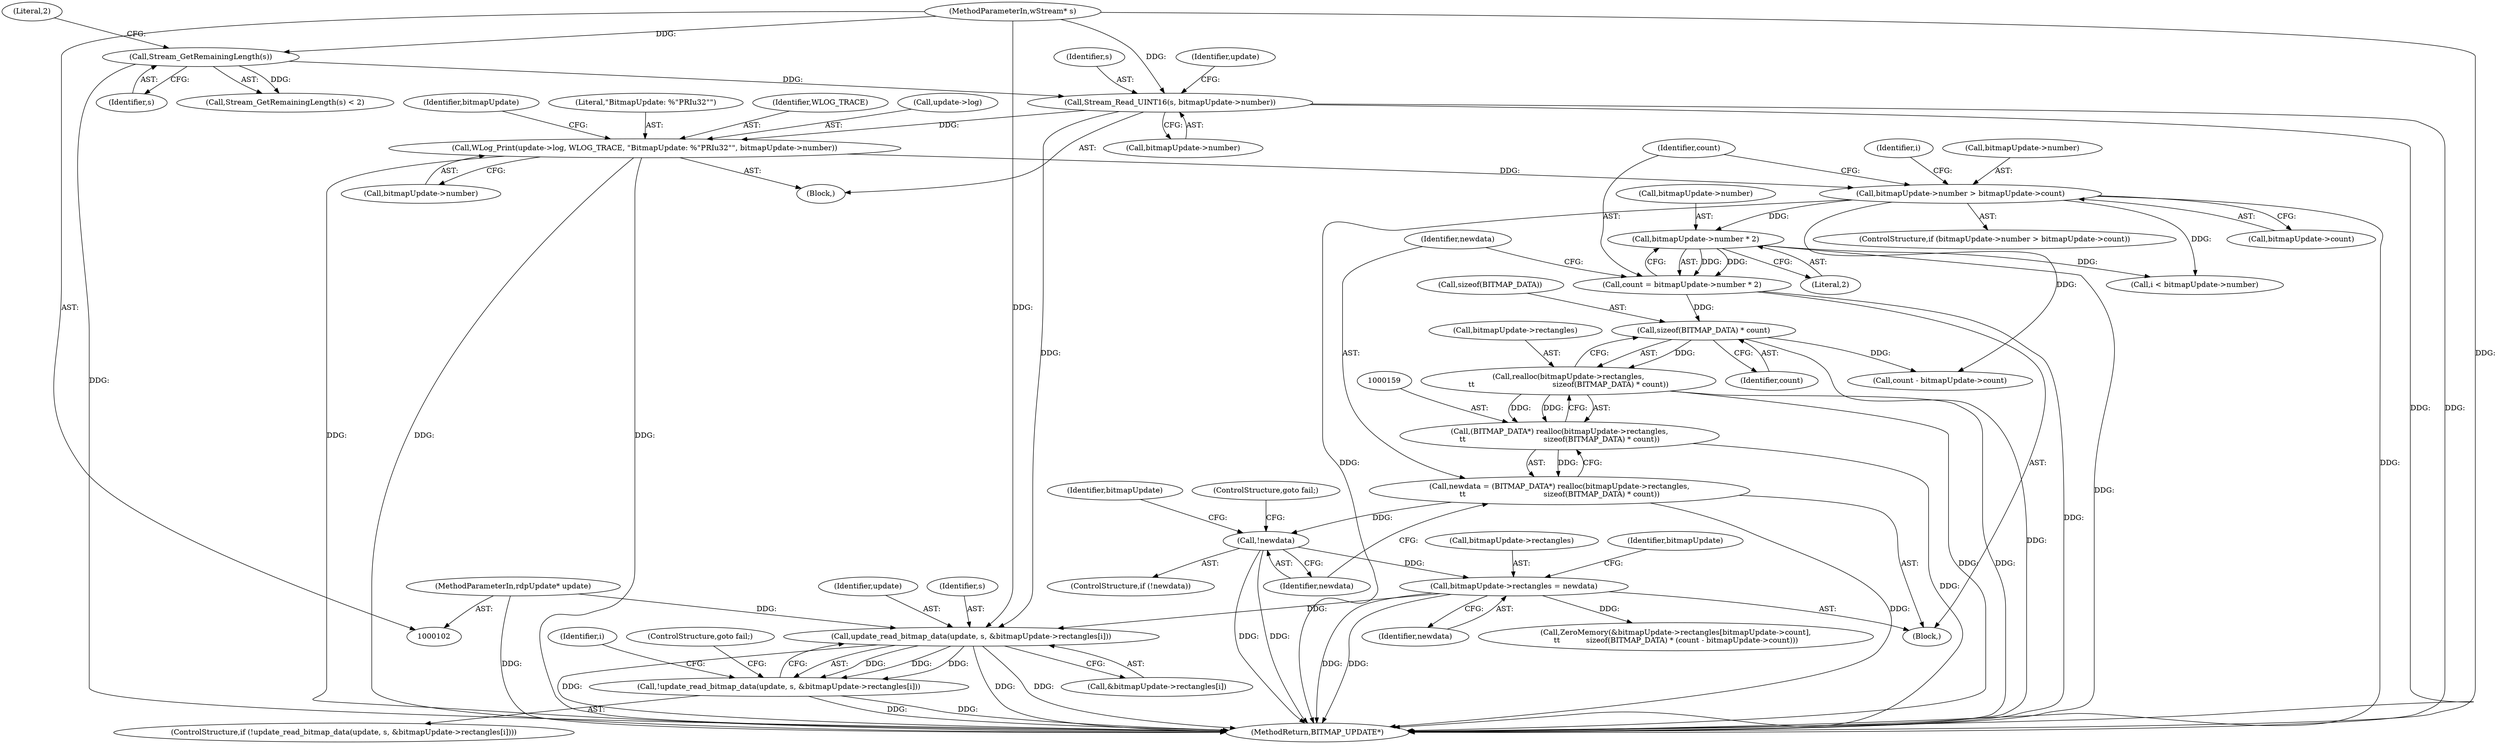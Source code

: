 digraph "0_FreeRDP_445a5a42c500ceb80f8fa7f2c11f3682538033f3@API" {
"1000213" [label="(Call,update_read_bitmap_data(update, s, &bitmapUpdate->rectangles[i]))"];
"1000103" [label="(MethodParameterIn,rdpUpdate* update)"];
"1000124" [label="(Call,Stream_Read_UINT16(s, bitmapUpdate->number))"];
"1000120" [label="(Call,Stream_GetRemainingLength(s))"];
"1000104" [label="(MethodParameterIn,wStream* s)"];
"1000172" [label="(Call,bitmapUpdate->rectangles = newdata)"];
"1000169" [label="(Call,!newdata)"];
"1000156" [label="(Call,newdata = (BITMAP_DATA*) realloc(bitmapUpdate->rectangles,\n\t\t                                 sizeof(BITMAP_DATA) * count))"];
"1000158" [label="(Call,(BITMAP_DATA*) realloc(bitmapUpdate->rectangles,\n\t\t                                 sizeof(BITMAP_DATA) * count))"];
"1000160" [label="(Call,realloc(bitmapUpdate->rectangles,\n\t\t                                 sizeof(BITMAP_DATA) * count))"];
"1000164" [label="(Call,sizeof(BITMAP_DATA) * count)"];
"1000149" [label="(Call,count = bitmapUpdate->number * 2)"];
"1000151" [label="(Call,bitmapUpdate->number * 2)"];
"1000139" [label="(Call,bitmapUpdate->number > bitmapUpdate->count)"];
"1000129" [label="(Call,WLog_Print(update->log, WLOG_TRACE, \"BitmapUpdate: %\"PRIu32\"\", bitmapUpdate->number))"];
"1000212" [label="(Call,!update_read_bitmap_data(update, s, &bitmapUpdate->rectangles[i]))"];
"1000209" [label="(Identifier,i)"];
"1000173" [label="(Call,bitmapUpdate->rectangles)"];
"1000143" [label="(Call,bitmapUpdate->count)"];
"1000133" [label="(Identifier,WLOG_TRACE)"];
"1000161" [label="(Call,bitmapUpdate->rectangles)"];
"1000124" [label="(Call,Stream_Read_UINT16(s, bitmapUpdate->number))"];
"1000177" [label="(Call,ZeroMemory(&bitmapUpdate->rectangles[bitmapUpdate->count],\n\t\t           sizeof(BITMAP_DATA) * (count - bitmapUpdate->count)))"];
"1000156" [label="(Call,newdata = (BITMAP_DATA*) realloc(bitmapUpdate->rectangles,\n\t\t                                 sizeof(BITMAP_DATA) * count))"];
"1000168" [label="(ControlStructure,if (!newdata))"];
"1000150" [label="(Identifier,count)"];
"1000141" [label="(Identifier,bitmapUpdate)"];
"1000134" [label="(Literal,\"BitmapUpdate: %\"PRIu32\"\")"];
"1000203" [label="(Call,i < bitmapUpdate->number)"];
"1000125" [label="(Identifier,s)"];
"1000155" [label="(Literal,2)"];
"1000152" [label="(Call,bitmapUpdate->number)"];
"1000212" [label="(Call,!update_read_bitmap_data(update, s, &bitmapUpdate->rectangles[i]))"];
"1000119" [label="(Call,Stream_GetRemainingLength(s) < 2)"];
"1000174" [label="(Identifier,bitmapUpdate)"];
"1000164" [label="(Call,sizeof(BITMAP_DATA) * count)"];
"1000120" [label="(Call,Stream_GetRemainingLength(s))"];
"1000140" [label="(Call,bitmapUpdate->number)"];
"1000105" [label="(Block,)"];
"1000129" [label="(Call,WLog_Print(update->log, WLOG_TRACE, \"BitmapUpdate: %\"PRIu32\"\", bitmapUpdate->number))"];
"1000171" [label="(ControlStructure,goto fail;)"];
"1000211" [label="(ControlStructure,if (!update_read_bitmap_data(update, s, &bitmapUpdate->rectangles[i])))"];
"1000214" [label="(Identifier,update)"];
"1000157" [label="(Identifier,newdata)"];
"1000138" [label="(ControlStructure,if (bitmapUpdate->number > bitmapUpdate->count))"];
"1000126" [label="(Call,bitmapUpdate->number)"];
"1000130" [label="(Call,update->log)"];
"1000201" [label="(Identifier,i)"];
"1000189" [label="(Call,count - bitmapUpdate->count)"];
"1000176" [label="(Identifier,newdata)"];
"1000213" [label="(Call,update_read_bitmap_data(update, s, &bitmapUpdate->rectangles[i]))"];
"1000233" [label="(MethodReturn,BITMAP_UPDATE*)"];
"1000170" [label="(Identifier,newdata)"];
"1000103" [label="(MethodParameterIn,rdpUpdate* update)"];
"1000146" [label="(Block,)"];
"1000121" [label="(Identifier,s)"];
"1000135" [label="(Call,bitmapUpdate->number)"];
"1000139" [label="(Call,bitmapUpdate->number > bitmapUpdate->count)"];
"1000215" [label="(Identifier,s)"];
"1000158" [label="(Call,(BITMAP_DATA*) realloc(bitmapUpdate->rectangles,\n\t\t                                 sizeof(BITMAP_DATA) * count))"];
"1000149" [label="(Call,count = bitmapUpdate->number * 2)"];
"1000122" [label="(Literal,2)"];
"1000216" [label="(Call,&bitmapUpdate->rectangles[i])"];
"1000172" [label="(Call,bitmapUpdate->rectangles = newdata)"];
"1000160" [label="(Call,realloc(bitmapUpdate->rectangles,\n\t\t                                 sizeof(BITMAP_DATA) * count))"];
"1000181" [label="(Identifier,bitmapUpdate)"];
"1000131" [label="(Identifier,update)"];
"1000167" [label="(Identifier,count)"];
"1000104" [label="(MethodParameterIn,wStream* s)"];
"1000222" [label="(ControlStructure,goto fail;)"];
"1000151" [label="(Call,bitmapUpdate->number * 2)"];
"1000169" [label="(Call,!newdata)"];
"1000165" [label="(Call,sizeof(BITMAP_DATA))"];
"1000213" -> "1000212"  [label="AST: "];
"1000213" -> "1000216"  [label="CFG: "];
"1000214" -> "1000213"  [label="AST: "];
"1000215" -> "1000213"  [label="AST: "];
"1000216" -> "1000213"  [label="AST: "];
"1000212" -> "1000213"  [label="CFG: "];
"1000213" -> "1000233"  [label="DDG: "];
"1000213" -> "1000233"  [label="DDG: "];
"1000213" -> "1000233"  [label="DDG: "];
"1000213" -> "1000212"  [label="DDG: "];
"1000213" -> "1000212"  [label="DDG: "];
"1000213" -> "1000212"  [label="DDG: "];
"1000103" -> "1000213"  [label="DDG: "];
"1000124" -> "1000213"  [label="DDG: "];
"1000104" -> "1000213"  [label="DDG: "];
"1000172" -> "1000213"  [label="DDG: "];
"1000103" -> "1000102"  [label="AST: "];
"1000103" -> "1000233"  [label="DDG: "];
"1000124" -> "1000105"  [label="AST: "];
"1000124" -> "1000126"  [label="CFG: "];
"1000125" -> "1000124"  [label="AST: "];
"1000126" -> "1000124"  [label="AST: "];
"1000131" -> "1000124"  [label="CFG: "];
"1000124" -> "1000233"  [label="DDG: "];
"1000124" -> "1000233"  [label="DDG: "];
"1000120" -> "1000124"  [label="DDG: "];
"1000104" -> "1000124"  [label="DDG: "];
"1000124" -> "1000129"  [label="DDG: "];
"1000120" -> "1000119"  [label="AST: "];
"1000120" -> "1000121"  [label="CFG: "];
"1000121" -> "1000120"  [label="AST: "];
"1000122" -> "1000120"  [label="CFG: "];
"1000120" -> "1000233"  [label="DDG: "];
"1000120" -> "1000119"  [label="DDG: "];
"1000104" -> "1000120"  [label="DDG: "];
"1000104" -> "1000102"  [label="AST: "];
"1000104" -> "1000233"  [label="DDG: "];
"1000172" -> "1000146"  [label="AST: "];
"1000172" -> "1000176"  [label="CFG: "];
"1000173" -> "1000172"  [label="AST: "];
"1000176" -> "1000172"  [label="AST: "];
"1000181" -> "1000172"  [label="CFG: "];
"1000172" -> "1000233"  [label="DDG: "];
"1000172" -> "1000233"  [label="DDG: "];
"1000169" -> "1000172"  [label="DDG: "];
"1000172" -> "1000177"  [label="DDG: "];
"1000169" -> "1000168"  [label="AST: "];
"1000169" -> "1000170"  [label="CFG: "];
"1000170" -> "1000169"  [label="AST: "];
"1000171" -> "1000169"  [label="CFG: "];
"1000174" -> "1000169"  [label="CFG: "];
"1000169" -> "1000233"  [label="DDG: "];
"1000169" -> "1000233"  [label="DDG: "];
"1000156" -> "1000169"  [label="DDG: "];
"1000156" -> "1000146"  [label="AST: "];
"1000156" -> "1000158"  [label="CFG: "];
"1000157" -> "1000156"  [label="AST: "];
"1000158" -> "1000156"  [label="AST: "];
"1000170" -> "1000156"  [label="CFG: "];
"1000156" -> "1000233"  [label="DDG: "];
"1000158" -> "1000156"  [label="DDG: "];
"1000158" -> "1000160"  [label="CFG: "];
"1000159" -> "1000158"  [label="AST: "];
"1000160" -> "1000158"  [label="AST: "];
"1000158" -> "1000233"  [label="DDG: "];
"1000160" -> "1000158"  [label="DDG: "];
"1000160" -> "1000158"  [label="DDG: "];
"1000160" -> "1000164"  [label="CFG: "];
"1000161" -> "1000160"  [label="AST: "];
"1000164" -> "1000160"  [label="AST: "];
"1000160" -> "1000233"  [label="DDG: "];
"1000160" -> "1000233"  [label="DDG: "];
"1000164" -> "1000160"  [label="DDG: "];
"1000164" -> "1000167"  [label="CFG: "];
"1000165" -> "1000164"  [label="AST: "];
"1000167" -> "1000164"  [label="AST: "];
"1000164" -> "1000233"  [label="DDG: "];
"1000149" -> "1000164"  [label="DDG: "];
"1000164" -> "1000189"  [label="DDG: "];
"1000149" -> "1000146"  [label="AST: "];
"1000149" -> "1000151"  [label="CFG: "];
"1000150" -> "1000149"  [label="AST: "];
"1000151" -> "1000149"  [label="AST: "];
"1000157" -> "1000149"  [label="CFG: "];
"1000149" -> "1000233"  [label="DDG: "];
"1000151" -> "1000149"  [label="DDG: "];
"1000151" -> "1000149"  [label="DDG: "];
"1000151" -> "1000155"  [label="CFG: "];
"1000152" -> "1000151"  [label="AST: "];
"1000155" -> "1000151"  [label="AST: "];
"1000151" -> "1000233"  [label="DDG: "];
"1000139" -> "1000151"  [label="DDG: "];
"1000151" -> "1000203"  [label="DDG: "];
"1000139" -> "1000138"  [label="AST: "];
"1000139" -> "1000143"  [label="CFG: "];
"1000140" -> "1000139"  [label="AST: "];
"1000143" -> "1000139"  [label="AST: "];
"1000150" -> "1000139"  [label="CFG: "];
"1000201" -> "1000139"  [label="CFG: "];
"1000139" -> "1000233"  [label="DDG: "];
"1000139" -> "1000233"  [label="DDG: "];
"1000129" -> "1000139"  [label="DDG: "];
"1000139" -> "1000189"  [label="DDG: "];
"1000139" -> "1000203"  [label="DDG: "];
"1000129" -> "1000105"  [label="AST: "];
"1000129" -> "1000135"  [label="CFG: "];
"1000130" -> "1000129"  [label="AST: "];
"1000133" -> "1000129"  [label="AST: "];
"1000134" -> "1000129"  [label="AST: "];
"1000135" -> "1000129"  [label="AST: "];
"1000141" -> "1000129"  [label="CFG: "];
"1000129" -> "1000233"  [label="DDG: "];
"1000129" -> "1000233"  [label="DDG: "];
"1000129" -> "1000233"  [label="DDG: "];
"1000212" -> "1000211"  [label="AST: "];
"1000222" -> "1000212"  [label="CFG: "];
"1000209" -> "1000212"  [label="CFG: "];
"1000212" -> "1000233"  [label="DDG: "];
"1000212" -> "1000233"  [label="DDG: "];
}
